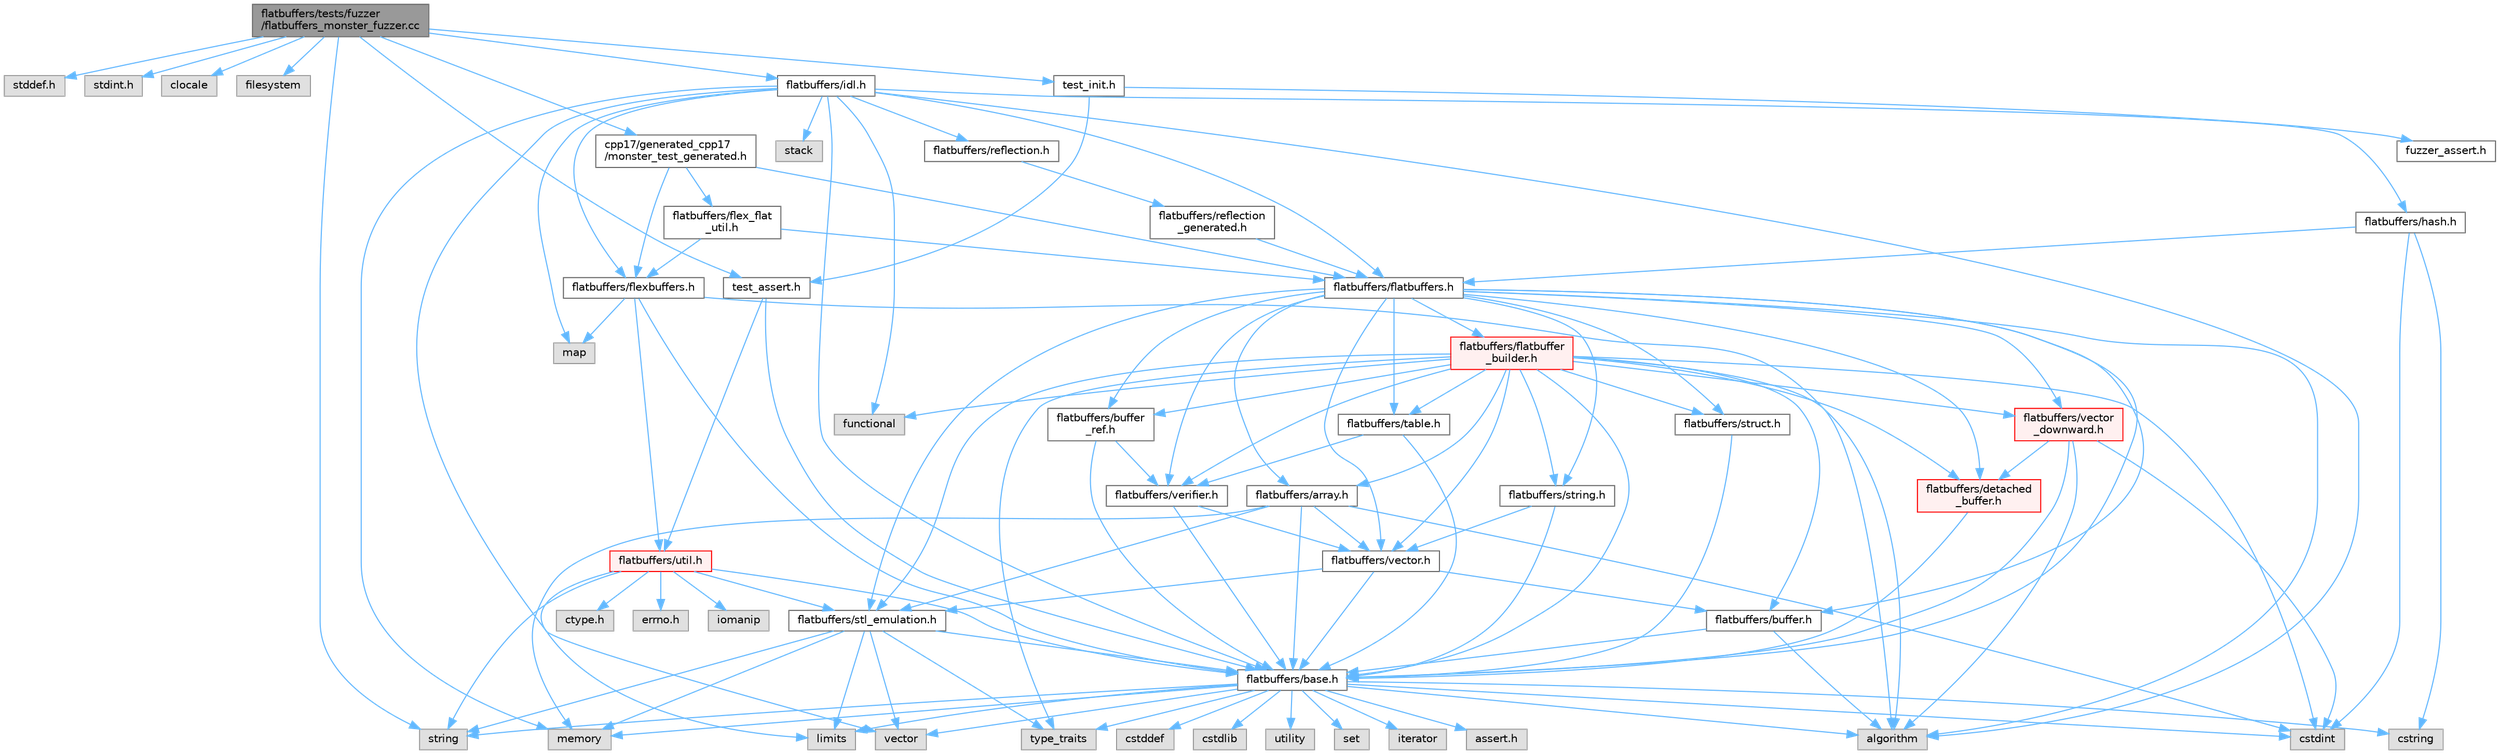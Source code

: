 digraph "flatbuffers/tests/fuzzer/flatbuffers_monster_fuzzer.cc"
{
 // LATEX_PDF_SIZE
  bgcolor="transparent";
  edge [fontname=Helvetica,fontsize=10,labelfontname=Helvetica,labelfontsize=10];
  node [fontname=Helvetica,fontsize=10,shape=box,height=0.2,width=0.4];
  Node1 [id="Node000001",label="flatbuffers/tests/fuzzer\l/flatbuffers_monster_fuzzer.cc",height=0.2,width=0.4,color="gray40", fillcolor="grey60", style="filled", fontcolor="black",tooltip=" "];
  Node1 -> Node2 [id="edge120_Node000001_Node000002",color="steelblue1",style="solid",tooltip=" "];
  Node2 [id="Node000002",label="stddef.h",height=0.2,width=0.4,color="grey60", fillcolor="#E0E0E0", style="filled",tooltip=" "];
  Node1 -> Node3 [id="edge121_Node000001_Node000003",color="steelblue1",style="solid",tooltip=" "];
  Node3 [id="Node000003",label="stdint.h",height=0.2,width=0.4,color="grey60", fillcolor="#E0E0E0", style="filled",tooltip=" "];
  Node1 -> Node4 [id="edge122_Node000001_Node000004",color="steelblue1",style="solid",tooltip=" "];
  Node4 [id="Node000004",label="clocale",height=0.2,width=0.4,color="grey60", fillcolor="#E0E0E0", style="filled",tooltip=" "];
  Node1 -> Node5 [id="edge123_Node000001_Node000005",color="steelblue1",style="solid",tooltip=" "];
  Node5 [id="Node000005",label="filesystem",height=0.2,width=0.4,color="grey60", fillcolor="#E0E0E0", style="filled",tooltip=" "];
  Node1 -> Node6 [id="edge124_Node000001_Node000006",color="steelblue1",style="solid",tooltip=" "];
  Node6 [id="Node000006",label="string",height=0.2,width=0.4,color="grey60", fillcolor="#E0E0E0", style="filled",tooltip=" "];
  Node1 -> Node7 [id="edge125_Node000001_Node000007",color="steelblue1",style="solid",tooltip=" "];
  Node7 [id="Node000007",label="cpp17/generated_cpp17\l/monster_test_generated.h",height=0.2,width=0.4,color="grey40", fillcolor="white", style="filled",URL="$cpp17_2generated__cpp17_2monster__test__generated_8h.html",tooltip=" "];
  Node7 -> Node8 [id="edge126_Node000007_Node000008",color="steelblue1",style="solid",tooltip=" "];
  Node8 [id="Node000008",label="flatbuffers/flatbuffers.h",height=0.2,width=0.4,color="grey40", fillcolor="white", style="filled",URL="$flatbuffers_8h.html",tooltip=" "];
  Node8 -> Node9 [id="edge127_Node000008_Node000009",color="steelblue1",style="solid",tooltip=" "];
  Node9 [id="Node000009",label="algorithm",height=0.2,width=0.4,color="grey60", fillcolor="#E0E0E0", style="filled",tooltip=" "];
  Node8 -> Node10 [id="edge128_Node000008_Node000010",color="steelblue1",style="solid",tooltip=" "];
  Node10 [id="Node000010",label="flatbuffers/array.h",height=0.2,width=0.4,color="grey40", fillcolor="white", style="filled",URL="$array_8h.html",tooltip=" "];
  Node10 -> Node11 [id="edge129_Node000010_Node000011",color="steelblue1",style="solid",tooltip=" "];
  Node11 [id="Node000011",label="cstdint",height=0.2,width=0.4,color="grey60", fillcolor="#E0E0E0", style="filled",tooltip=" "];
  Node10 -> Node12 [id="edge130_Node000010_Node000012",color="steelblue1",style="solid",tooltip=" "];
  Node12 [id="Node000012",label="memory",height=0.2,width=0.4,color="grey60", fillcolor="#E0E0E0", style="filled",tooltip=" "];
  Node10 -> Node13 [id="edge131_Node000010_Node000013",color="steelblue1",style="solid",tooltip=" "];
  Node13 [id="Node000013",label="flatbuffers/base.h",height=0.2,width=0.4,color="grey40", fillcolor="white", style="filled",URL="$base_8h.html",tooltip=" "];
  Node13 -> Node14 [id="edge132_Node000013_Node000014",color="steelblue1",style="solid",tooltip=" "];
  Node14 [id="Node000014",label="assert.h",height=0.2,width=0.4,color="grey60", fillcolor="#E0E0E0", style="filled",tooltip=" "];
  Node13 -> Node11 [id="edge133_Node000013_Node000011",color="steelblue1",style="solid",tooltip=" "];
  Node13 -> Node15 [id="edge134_Node000013_Node000015",color="steelblue1",style="solid",tooltip=" "];
  Node15 [id="Node000015",label="cstddef",height=0.2,width=0.4,color="grey60", fillcolor="#E0E0E0", style="filled",tooltip=" "];
  Node13 -> Node16 [id="edge135_Node000013_Node000016",color="steelblue1",style="solid",tooltip=" "];
  Node16 [id="Node000016",label="cstdlib",height=0.2,width=0.4,color="grey60", fillcolor="#E0E0E0", style="filled",tooltip=" "];
  Node13 -> Node17 [id="edge136_Node000013_Node000017",color="steelblue1",style="solid",tooltip=" "];
  Node17 [id="Node000017",label="cstring",height=0.2,width=0.4,color="grey60", fillcolor="#E0E0E0", style="filled",tooltip=" "];
  Node13 -> Node18 [id="edge137_Node000013_Node000018",color="steelblue1",style="solid",tooltip=" "];
  Node18 [id="Node000018",label="utility",height=0.2,width=0.4,color="grey60", fillcolor="#E0E0E0", style="filled",tooltip=" "];
  Node13 -> Node6 [id="edge138_Node000013_Node000006",color="steelblue1",style="solid",tooltip=" "];
  Node13 -> Node19 [id="edge139_Node000013_Node000019",color="steelblue1",style="solid",tooltip=" "];
  Node19 [id="Node000019",label="type_traits",height=0.2,width=0.4,color="grey60", fillcolor="#E0E0E0", style="filled",tooltip=" "];
  Node13 -> Node20 [id="edge140_Node000013_Node000020",color="steelblue1",style="solid",tooltip=" "];
  Node20 [id="Node000020",label="vector",height=0.2,width=0.4,color="grey60", fillcolor="#E0E0E0", style="filled",tooltip=" "];
  Node13 -> Node21 [id="edge141_Node000013_Node000021",color="steelblue1",style="solid",tooltip=" "];
  Node21 [id="Node000021",label="set",height=0.2,width=0.4,color="grey60", fillcolor="#E0E0E0", style="filled",tooltip=" "];
  Node13 -> Node9 [id="edge142_Node000013_Node000009",color="steelblue1",style="solid",tooltip=" "];
  Node13 -> Node22 [id="edge143_Node000013_Node000022",color="steelblue1",style="solid",tooltip=" "];
  Node22 [id="Node000022",label="limits",height=0.2,width=0.4,color="grey60", fillcolor="#E0E0E0", style="filled",tooltip=" "];
  Node13 -> Node23 [id="edge144_Node000013_Node000023",color="steelblue1",style="solid",tooltip=" "];
  Node23 [id="Node000023",label="iterator",height=0.2,width=0.4,color="grey60", fillcolor="#E0E0E0", style="filled",tooltip=" "];
  Node13 -> Node12 [id="edge145_Node000013_Node000012",color="steelblue1",style="solid",tooltip=" "];
  Node10 -> Node24 [id="edge146_Node000010_Node000024",color="steelblue1",style="solid",tooltip=" "];
  Node24 [id="Node000024",label="flatbuffers/stl_emulation.h",height=0.2,width=0.4,color="grey40", fillcolor="white", style="filled",URL="$stl__emulation_8h.html",tooltip=" "];
  Node24 -> Node13 [id="edge147_Node000024_Node000013",color="steelblue1",style="solid",tooltip=" "];
  Node24 -> Node6 [id="edge148_Node000024_Node000006",color="steelblue1",style="solid",tooltip=" "];
  Node24 -> Node19 [id="edge149_Node000024_Node000019",color="steelblue1",style="solid",tooltip=" "];
  Node24 -> Node20 [id="edge150_Node000024_Node000020",color="steelblue1",style="solid",tooltip=" "];
  Node24 -> Node12 [id="edge151_Node000024_Node000012",color="steelblue1",style="solid",tooltip=" "];
  Node24 -> Node22 [id="edge152_Node000024_Node000022",color="steelblue1",style="solid",tooltip=" "];
  Node10 -> Node25 [id="edge153_Node000010_Node000025",color="steelblue1",style="solid",tooltip=" "];
  Node25 [id="Node000025",label="flatbuffers/vector.h",height=0.2,width=0.4,color="grey40", fillcolor="white", style="filled",URL="$vector_8h.html",tooltip=" "];
  Node25 -> Node13 [id="edge154_Node000025_Node000013",color="steelblue1",style="solid",tooltip=" "];
  Node25 -> Node26 [id="edge155_Node000025_Node000026",color="steelblue1",style="solid",tooltip=" "];
  Node26 [id="Node000026",label="flatbuffers/buffer.h",height=0.2,width=0.4,color="grey40", fillcolor="white", style="filled",URL="$buffer_8h.html",tooltip=" "];
  Node26 -> Node9 [id="edge156_Node000026_Node000009",color="steelblue1",style="solid",tooltip=" "];
  Node26 -> Node13 [id="edge157_Node000026_Node000013",color="steelblue1",style="solid",tooltip=" "];
  Node25 -> Node24 [id="edge158_Node000025_Node000024",color="steelblue1",style="solid",tooltip=" "];
  Node8 -> Node13 [id="edge159_Node000008_Node000013",color="steelblue1",style="solid",tooltip=" "];
  Node8 -> Node26 [id="edge160_Node000008_Node000026",color="steelblue1",style="solid",tooltip=" "];
  Node8 -> Node27 [id="edge161_Node000008_Node000027",color="steelblue1",style="solid",tooltip=" "];
  Node27 [id="Node000027",label="flatbuffers/buffer\l_ref.h",height=0.2,width=0.4,color="grey40", fillcolor="white", style="filled",URL="$buffer__ref_8h.html",tooltip=" "];
  Node27 -> Node13 [id="edge162_Node000027_Node000013",color="steelblue1",style="solid",tooltip=" "];
  Node27 -> Node28 [id="edge163_Node000027_Node000028",color="steelblue1",style="solid",tooltip=" "];
  Node28 [id="Node000028",label="flatbuffers/verifier.h",height=0.2,width=0.4,color="grey40", fillcolor="white", style="filled",URL="$verifier_8h.html",tooltip=" "];
  Node28 -> Node13 [id="edge164_Node000028_Node000013",color="steelblue1",style="solid",tooltip=" "];
  Node28 -> Node25 [id="edge165_Node000028_Node000025",color="steelblue1",style="solid",tooltip=" "];
  Node8 -> Node29 [id="edge166_Node000008_Node000029",color="steelblue1",style="solid",tooltip=" "];
  Node29 [id="Node000029",label="flatbuffers/detached\l_buffer.h",height=0.2,width=0.4,color="red", fillcolor="#FFF0F0", style="filled",URL="$detached__buffer_8h.html",tooltip=" "];
  Node29 -> Node13 [id="edge167_Node000029_Node000013",color="steelblue1",style="solid",tooltip=" "];
  Node8 -> Node32 [id="edge168_Node000008_Node000032",color="steelblue1",style="solid",tooltip=" "];
  Node32 [id="Node000032",label="flatbuffers/flatbuffer\l_builder.h",height=0.2,width=0.4,color="red", fillcolor="#FFF0F0", style="filled",URL="$flatbuffer__builder_8h.html",tooltip=" "];
  Node32 -> Node9 [id="edge169_Node000032_Node000009",color="steelblue1",style="solid",tooltip=" "];
  Node32 -> Node11 [id="edge170_Node000032_Node000011",color="steelblue1",style="solid",tooltip=" "];
  Node32 -> Node33 [id="edge171_Node000032_Node000033",color="steelblue1",style="solid",tooltip=" "];
  Node33 [id="Node000033",label="functional",height=0.2,width=0.4,color="grey60", fillcolor="#E0E0E0", style="filled",tooltip=" "];
  Node32 -> Node19 [id="edge172_Node000032_Node000019",color="steelblue1",style="solid",tooltip=" "];
  Node32 -> Node10 [id="edge173_Node000032_Node000010",color="steelblue1",style="solid",tooltip=" "];
  Node32 -> Node13 [id="edge174_Node000032_Node000013",color="steelblue1",style="solid",tooltip=" "];
  Node32 -> Node26 [id="edge175_Node000032_Node000026",color="steelblue1",style="solid",tooltip=" "];
  Node32 -> Node27 [id="edge176_Node000032_Node000027",color="steelblue1",style="solid",tooltip=" "];
  Node32 -> Node29 [id="edge177_Node000032_Node000029",color="steelblue1",style="solid",tooltip=" "];
  Node32 -> Node24 [id="edge178_Node000032_Node000024",color="steelblue1",style="solid",tooltip=" "];
  Node32 -> Node35 [id="edge179_Node000032_Node000035",color="steelblue1",style="solid",tooltip=" "];
  Node35 [id="Node000035",label="flatbuffers/string.h",height=0.2,width=0.4,color="grey40", fillcolor="white", style="filled",URL="$string_8h.html",tooltip=" "];
  Node35 -> Node13 [id="edge180_Node000035_Node000013",color="steelblue1",style="solid",tooltip=" "];
  Node35 -> Node25 [id="edge181_Node000035_Node000025",color="steelblue1",style="solid",tooltip=" "];
  Node32 -> Node36 [id="edge182_Node000032_Node000036",color="steelblue1",style="solid",tooltip=" "];
  Node36 [id="Node000036",label="flatbuffers/struct.h",height=0.2,width=0.4,color="grey40", fillcolor="white", style="filled",URL="$struct_8h.html",tooltip=" "];
  Node36 -> Node13 [id="edge183_Node000036_Node000013",color="steelblue1",style="solid",tooltip=" "];
  Node32 -> Node37 [id="edge184_Node000032_Node000037",color="steelblue1",style="solid",tooltip=" "];
  Node37 [id="Node000037",label="flatbuffers/table.h",height=0.2,width=0.4,color="grey40", fillcolor="white", style="filled",URL="$table_8h.html",tooltip=" "];
  Node37 -> Node13 [id="edge185_Node000037_Node000013",color="steelblue1",style="solid",tooltip=" "];
  Node37 -> Node28 [id="edge186_Node000037_Node000028",color="steelblue1",style="solid",tooltip=" "];
  Node32 -> Node25 [id="edge187_Node000032_Node000025",color="steelblue1",style="solid",tooltip=" "];
  Node32 -> Node38 [id="edge188_Node000032_Node000038",color="steelblue1",style="solid",tooltip=" "];
  Node38 [id="Node000038",label="flatbuffers/vector\l_downward.h",height=0.2,width=0.4,color="red", fillcolor="#FFF0F0", style="filled",URL="$vector__downward_8h.html",tooltip=" "];
  Node38 -> Node9 [id="edge189_Node000038_Node000009",color="steelblue1",style="solid",tooltip=" "];
  Node38 -> Node11 [id="edge190_Node000038_Node000011",color="steelblue1",style="solid",tooltip=" "];
  Node38 -> Node13 [id="edge191_Node000038_Node000013",color="steelblue1",style="solid",tooltip=" "];
  Node38 -> Node29 [id="edge192_Node000038_Node000029",color="steelblue1",style="solid",tooltip=" "];
  Node32 -> Node28 [id="edge193_Node000032_Node000028",color="steelblue1",style="solid",tooltip=" "];
  Node8 -> Node24 [id="edge194_Node000008_Node000024",color="steelblue1",style="solid",tooltip=" "];
  Node8 -> Node35 [id="edge195_Node000008_Node000035",color="steelblue1",style="solid",tooltip=" "];
  Node8 -> Node36 [id="edge196_Node000008_Node000036",color="steelblue1",style="solid",tooltip=" "];
  Node8 -> Node37 [id="edge197_Node000008_Node000037",color="steelblue1",style="solid",tooltip=" "];
  Node8 -> Node25 [id="edge198_Node000008_Node000025",color="steelblue1",style="solid",tooltip=" "];
  Node8 -> Node38 [id="edge199_Node000008_Node000038",color="steelblue1",style="solid",tooltip=" "];
  Node8 -> Node28 [id="edge200_Node000008_Node000028",color="steelblue1",style="solid",tooltip=" "];
  Node7 -> Node39 [id="edge201_Node000007_Node000039",color="steelblue1",style="solid",tooltip=" "];
  Node39 [id="Node000039",label="flatbuffers/flexbuffers.h",height=0.2,width=0.4,color="grey40", fillcolor="white", style="filled",URL="$flexbuffers_8h.html",tooltip=" "];
  Node39 -> Node9 [id="edge202_Node000039_Node000009",color="steelblue1",style="solid",tooltip=" "];
  Node39 -> Node40 [id="edge203_Node000039_Node000040",color="steelblue1",style="solid",tooltip=" "];
  Node40 [id="Node000040",label="map",height=0.2,width=0.4,color="grey60", fillcolor="#E0E0E0", style="filled",tooltip=" "];
  Node39 -> Node13 [id="edge204_Node000039_Node000013",color="steelblue1",style="solid",tooltip=" "];
  Node39 -> Node41 [id="edge205_Node000039_Node000041",color="steelblue1",style="solid",tooltip=" "];
  Node41 [id="Node000041",label="flatbuffers/util.h",height=0.2,width=0.4,color="red", fillcolor="#FFF0F0", style="filled",URL="$util_8h.html",tooltip=" "];
  Node41 -> Node42 [id="edge206_Node000041_Node000042",color="steelblue1",style="solid",tooltip=" "];
  Node42 [id="Node000042",label="ctype.h",height=0.2,width=0.4,color="grey60", fillcolor="#E0E0E0", style="filled",tooltip=" "];
  Node41 -> Node43 [id="edge207_Node000041_Node000043",color="steelblue1",style="solid",tooltip=" "];
  Node43 [id="Node000043",label="errno.h",height=0.2,width=0.4,color="grey60", fillcolor="#E0E0E0", style="filled",tooltip=" "];
  Node41 -> Node13 [id="edge208_Node000041_Node000013",color="steelblue1",style="solid",tooltip=" "];
  Node41 -> Node24 [id="edge209_Node000041_Node000024",color="steelblue1",style="solid",tooltip=" "];
  Node41 -> Node44 [id="edge210_Node000041_Node000044",color="steelblue1",style="solid",tooltip=" "];
  Node44 [id="Node000044",label="iomanip",height=0.2,width=0.4,color="grey60", fillcolor="#E0E0E0", style="filled",tooltip=" "];
  Node41 -> Node22 [id="edge211_Node000041_Node000022",color="steelblue1",style="solid",tooltip=" "];
  Node41 -> Node6 [id="edge212_Node000041_Node000006",color="steelblue1",style="solid",tooltip=" "];
  Node7 -> Node47 [id="edge213_Node000007_Node000047",color="steelblue1",style="solid",tooltip=" "];
  Node47 [id="Node000047",label="flatbuffers/flex_flat\l_util.h",height=0.2,width=0.4,color="grey40", fillcolor="white", style="filled",URL="$flex__flat__util_8h.html",tooltip=" "];
  Node47 -> Node8 [id="edge214_Node000047_Node000008",color="steelblue1",style="solid",tooltip=" "];
  Node47 -> Node39 [id="edge215_Node000047_Node000039",color="steelblue1",style="solid",tooltip=" "];
  Node1 -> Node48 [id="edge216_Node000001_Node000048",color="steelblue1",style="solid",tooltip=" "];
  Node48 [id="Node000048",label="flatbuffers/idl.h",height=0.2,width=0.4,color="grey40", fillcolor="white", style="filled",URL="$idl_8h.html",tooltip=" "];
  Node48 -> Node9 [id="edge217_Node000048_Node000009",color="steelblue1",style="solid",tooltip=" "];
  Node48 -> Node33 [id="edge218_Node000048_Node000033",color="steelblue1",style="solid",tooltip=" "];
  Node48 -> Node40 [id="edge219_Node000048_Node000040",color="steelblue1",style="solid",tooltip=" "];
  Node48 -> Node12 [id="edge220_Node000048_Node000012",color="steelblue1",style="solid",tooltip=" "];
  Node48 -> Node49 [id="edge221_Node000048_Node000049",color="steelblue1",style="solid",tooltip=" "];
  Node49 [id="Node000049",label="stack",height=0.2,width=0.4,color="grey60", fillcolor="#E0E0E0", style="filled",tooltip=" "];
  Node48 -> Node20 [id="edge222_Node000048_Node000020",color="steelblue1",style="solid",tooltip=" "];
  Node48 -> Node13 [id="edge223_Node000048_Node000013",color="steelblue1",style="solid",tooltip=" "];
  Node48 -> Node8 [id="edge224_Node000048_Node000008",color="steelblue1",style="solid",tooltip=" "];
  Node48 -> Node39 [id="edge225_Node000048_Node000039",color="steelblue1",style="solid",tooltip=" "];
  Node48 -> Node50 [id="edge226_Node000048_Node000050",color="steelblue1",style="solid",tooltip=" "];
  Node50 [id="Node000050",label="flatbuffers/hash.h",height=0.2,width=0.4,color="grey40", fillcolor="white", style="filled",URL="$hash_8h.html",tooltip=" "];
  Node50 -> Node11 [id="edge227_Node000050_Node000011",color="steelblue1",style="solid",tooltip=" "];
  Node50 -> Node17 [id="edge228_Node000050_Node000017",color="steelblue1",style="solid",tooltip=" "];
  Node50 -> Node8 [id="edge229_Node000050_Node000008",color="steelblue1",style="solid",tooltip=" "];
  Node48 -> Node51 [id="edge230_Node000048_Node000051",color="steelblue1",style="solid",tooltip=" "];
  Node51 [id="Node000051",label="flatbuffers/reflection.h",height=0.2,width=0.4,color="grey40", fillcolor="white", style="filled",URL="$reflection_8h.html",tooltip=" "];
  Node51 -> Node52 [id="edge231_Node000051_Node000052",color="steelblue1",style="solid",tooltip=" "];
  Node52 [id="Node000052",label="flatbuffers/reflection\l_generated.h",height=0.2,width=0.4,color="grey40", fillcolor="white", style="filled",URL="$reflection__generated_8h.html",tooltip=" "];
  Node52 -> Node8 [id="edge232_Node000052_Node000008",color="steelblue1",style="solid",tooltip=" "];
  Node1 -> Node53 [id="edge233_Node000001_Node000053",color="steelblue1",style="solid",tooltip=" "];
  Node53 [id="Node000053",label="test_assert.h",height=0.2,width=0.4,color="grey40", fillcolor="white", style="filled",URL="$test__assert_8h.html",tooltip=" "];
  Node53 -> Node13 [id="edge234_Node000053_Node000013",color="steelblue1",style="solid",tooltip=" "];
  Node53 -> Node41 [id="edge235_Node000053_Node000041",color="steelblue1",style="solid",tooltip=" "];
  Node1 -> Node54 [id="edge236_Node000001_Node000054",color="steelblue1",style="solid",tooltip=" "];
  Node54 [id="Node000054",label="test_init.h",height=0.2,width=0.4,color="grey40", fillcolor="white", style="filled",URL="$test__init_8h.html",tooltip=" "];
  Node54 -> Node55 [id="edge237_Node000054_Node000055",color="steelblue1",style="solid",tooltip=" "];
  Node55 [id="Node000055",label="fuzzer_assert.h",height=0.2,width=0.4,color="grey40", fillcolor="white", style="filled",URL="$fuzzer__assert_8h.html",tooltip=" "];
  Node54 -> Node53 [id="edge238_Node000054_Node000053",color="steelblue1",style="solid",tooltip=" "];
}
